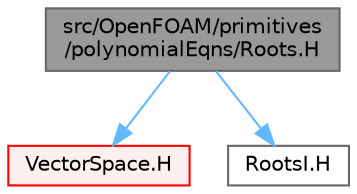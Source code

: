 digraph "src/OpenFOAM/primitives/polynomialEqns/Roots.H"
{
 // LATEX_PDF_SIZE
  bgcolor="transparent";
  edge [fontname=Helvetica,fontsize=10,labelfontname=Helvetica,labelfontsize=10];
  node [fontname=Helvetica,fontsize=10,shape=box,height=0.2,width=0.4];
  Node1 [id="Node000001",label="src/OpenFOAM/primitives\l/polynomialEqns/Roots.H",height=0.2,width=0.4,color="gray40", fillcolor="grey60", style="filled", fontcolor="black",tooltip=" "];
  Node1 -> Node2 [id="edge1_Node000001_Node000002",color="steelblue1",style="solid",tooltip=" "];
  Node2 [id="Node000002",label="VectorSpace.H",height=0.2,width=0.4,color="red", fillcolor="#FFF0F0", style="filled",URL="$VectorSpace_8H.html",tooltip=" "];
  Node1 -> Node75 [id="edge2_Node000001_Node000075",color="steelblue1",style="solid",tooltip=" "];
  Node75 [id="Node000075",label="RootsI.H",height=0.2,width=0.4,color="grey40", fillcolor="white", style="filled",URL="$RootsI_8H.html",tooltip=" "];
}
